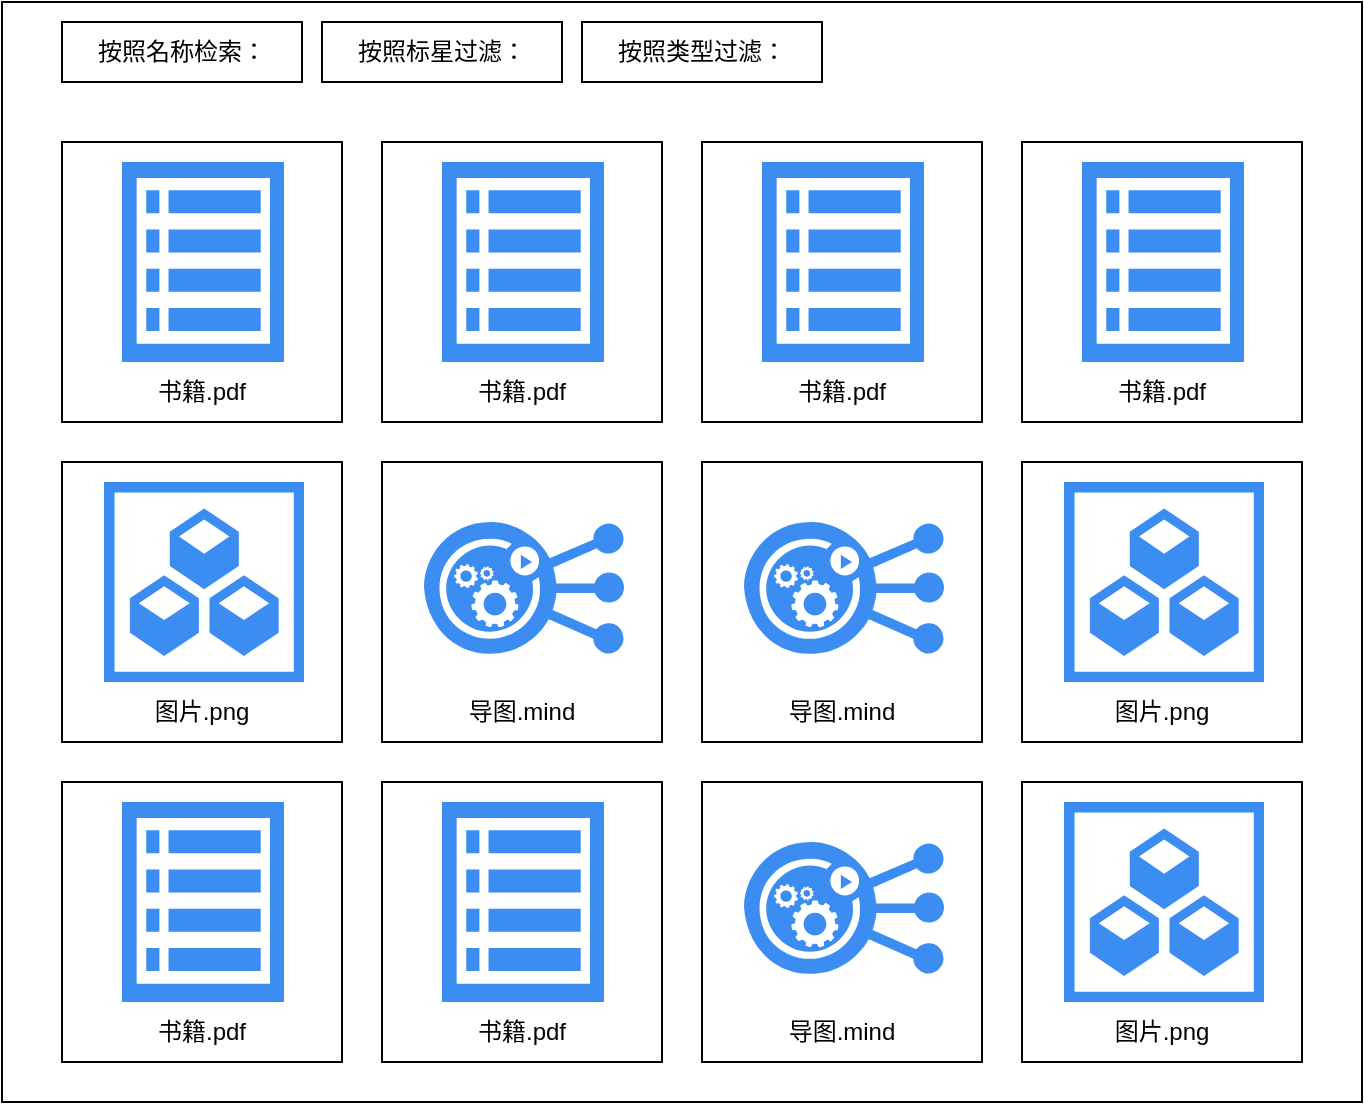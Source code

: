 <mxfile version="20.2.3" type="device"><diagram id="pmds07sQBZ1aNnX2lI2h" name="第 1 页"><mxGraphModel dx="1038" dy="659" grid="0" gridSize="10" guides="1" tooltips="1" connect="1" arrows="1" fold="1" page="0" pageScale="1" pageWidth="827" pageHeight="1169" math="0" shadow="0"><root><mxCell id="0"/><mxCell id="1" parent="0"/><mxCell id="pwKZhdIo592k3HkOGncu-55" value="" style="rounded=0;whiteSpace=wrap;html=1;" vertex="1" parent="1"><mxGeometry x="10" y="50" width="680" height="550" as="geometry"/></mxCell><mxCell id="pwKZhdIo592k3HkOGncu-6" value="" style="group" vertex="1" connectable="0" parent="1"><mxGeometry x="40" y="120" width="140" height="140" as="geometry"/></mxCell><mxCell id="pwKZhdIo592k3HkOGncu-1" value="" style="rounded=0;whiteSpace=wrap;html=1;" vertex="1" parent="pwKZhdIo592k3HkOGncu-6"><mxGeometry width="140" height="140" as="geometry"/></mxCell><mxCell id="pwKZhdIo592k3HkOGncu-2" value="书籍.pdf" style="text;html=1;strokeColor=none;fillColor=none;align=center;verticalAlign=middle;whiteSpace=wrap;rounded=0;" vertex="1" parent="pwKZhdIo592k3HkOGncu-6"><mxGeometry x="30" y="110" width="80" height="30" as="geometry"/></mxCell><mxCell id="pwKZhdIo592k3HkOGncu-5" value="" style="sketch=0;html=1;aspect=fixed;strokeColor=none;shadow=0;align=center;verticalAlign=top;fillColor=#3B8DF1;shape=mxgraph.gcp2.view_list" vertex="1" parent="pwKZhdIo592k3HkOGncu-6"><mxGeometry x="30" y="10" width="81" height="100" as="geometry"/></mxCell><mxCell id="pwKZhdIo592k3HkOGncu-7" value="" style="group" vertex="1" connectable="0" parent="1"><mxGeometry x="200" y="120" width="140" height="140" as="geometry"/></mxCell><mxCell id="pwKZhdIo592k3HkOGncu-8" value="" style="rounded=0;whiteSpace=wrap;html=1;" vertex="1" parent="pwKZhdIo592k3HkOGncu-7"><mxGeometry width="140" height="140" as="geometry"/></mxCell><mxCell id="pwKZhdIo592k3HkOGncu-9" value="书籍.pdf" style="text;html=1;strokeColor=none;fillColor=none;align=center;verticalAlign=middle;whiteSpace=wrap;rounded=0;" vertex="1" parent="pwKZhdIo592k3HkOGncu-7"><mxGeometry x="30" y="110" width="80" height="30" as="geometry"/></mxCell><mxCell id="pwKZhdIo592k3HkOGncu-10" value="" style="sketch=0;html=1;aspect=fixed;strokeColor=none;shadow=0;align=center;verticalAlign=top;fillColor=#3B8DF1;shape=mxgraph.gcp2.view_list" vertex="1" parent="pwKZhdIo592k3HkOGncu-7"><mxGeometry x="30" y="10" width="81" height="100" as="geometry"/></mxCell><mxCell id="pwKZhdIo592k3HkOGncu-12" value="" style="group" vertex="1" connectable="0" parent="1"><mxGeometry x="360" y="120" width="140" height="140" as="geometry"/></mxCell><mxCell id="pwKZhdIo592k3HkOGncu-13" value="" style="rounded=0;whiteSpace=wrap;html=1;" vertex="1" parent="pwKZhdIo592k3HkOGncu-12"><mxGeometry width="140" height="140" as="geometry"/></mxCell><mxCell id="pwKZhdIo592k3HkOGncu-14" value="书籍.pdf" style="text;html=1;strokeColor=none;fillColor=none;align=center;verticalAlign=middle;whiteSpace=wrap;rounded=0;" vertex="1" parent="pwKZhdIo592k3HkOGncu-12"><mxGeometry x="30" y="110" width="80" height="30" as="geometry"/></mxCell><mxCell id="pwKZhdIo592k3HkOGncu-15" value="" style="sketch=0;html=1;aspect=fixed;strokeColor=none;shadow=0;align=center;verticalAlign=top;fillColor=#3B8DF1;shape=mxgraph.gcp2.view_list" vertex="1" parent="pwKZhdIo592k3HkOGncu-12"><mxGeometry x="30" y="10" width="81" height="100" as="geometry"/></mxCell><mxCell id="pwKZhdIo592k3HkOGncu-16" value="" style="group" vertex="1" connectable="0" parent="1"><mxGeometry x="520" y="120" width="140" height="140" as="geometry"/></mxCell><mxCell id="pwKZhdIo592k3HkOGncu-17" value="" style="rounded=0;whiteSpace=wrap;html=1;" vertex="1" parent="pwKZhdIo592k3HkOGncu-16"><mxGeometry width="140" height="140" as="geometry"/></mxCell><mxCell id="pwKZhdIo592k3HkOGncu-18" value="书籍.pdf" style="text;html=1;strokeColor=none;fillColor=none;align=center;verticalAlign=middle;whiteSpace=wrap;rounded=0;" vertex="1" parent="pwKZhdIo592k3HkOGncu-16"><mxGeometry x="30" y="110" width="80" height="30" as="geometry"/></mxCell><mxCell id="pwKZhdIo592k3HkOGncu-19" value="" style="sketch=0;html=1;aspect=fixed;strokeColor=none;shadow=0;align=center;verticalAlign=top;fillColor=#3B8DF1;shape=mxgraph.gcp2.view_list" vertex="1" parent="pwKZhdIo592k3HkOGncu-16"><mxGeometry x="30" y="10" width="81" height="100" as="geometry"/></mxCell><mxCell id="pwKZhdIo592k3HkOGncu-20" value="" style="group" vertex="1" connectable="0" parent="1"><mxGeometry x="40" y="280" width="140" height="140" as="geometry"/></mxCell><mxCell id="pwKZhdIo592k3HkOGncu-21" value="" style="rounded=0;whiteSpace=wrap;html=1;" vertex="1" parent="pwKZhdIo592k3HkOGncu-20"><mxGeometry width="140" height="140" as="geometry"/></mxCell><mxCell id="pwKZhdIo592k3HkOGncu-22" value="图片.png" style="text;html=1;strokeColor=none;fillColor=none;align=center;verticalAlign=middle;whiteSpace=wrap;rounded=0;" vertex="1" parent="pwKZhdIo592k3HkOGncu-20"><mxGeometry x="30" y="110" width="80" height="30" as="geometry"/></mxCell><mxCell id="pwKZhdIo592k3HkOGncu-24" value="" style="sketch=0;html=1;aspect=fixed;strokeColor=none;shadow=0;align=center;verticalAlign=top;fillColor=#3B8DF1;shape=mxgraph.gcp2.repository_3" vertex="1" parent="pwKZhdIo592k3HkOGncu-20"><mxGeometry x="21" y="10" width="100" height="100" as="geometry"/></mxCell><mxCell id="pwKZhdIo592k3HkOGncu-25" value="" style="group" vertex="1" connectable="0" parent="1"><mxGeometry x="200" y="280" width="140" height="140" as="geometry"/></mxCell><mxCell id="pwKZhdIo592k3HkOGncu-26" value="" style="rounded=0;whiteSpace=wrap;html=1;" vertex="1" parent="pwKZhdIo592k3HkOGncu-25"><mxGeometry width="140" height="140" as="geometry"/></mxCell><mxCell id="pwKZhdIo592k3HkOGncu-27" value="导图.mind" style="text;html=1;strokeColor=none;fillColor=none;align=center;verticalAlign=middle;whiteSpace=wrap;rounded=0;" vertex="1" parent="pwKZhdIo592k3HkOGncu-25"><mxGeometry x="30" y="110" width="80" height="30" as="geometry"/></mxCell><mxCell id="pwKZhdIo592k3HkOGncu-29" value="" style="sketch=0;html=1;aspect=fixed;strokeColor=none;shadow=0;align=center;verticalAlign=top;fillColor=#3B8DF1;shape=mxgraph.gcp2.replication_controller_3" vertex="1" parent="pwKZhdIo592k3HkOGncu-25"><mxGeometry x="21" y="30" width="100" height="66" as="geometry"/></mxCell><mxCell id="pwKZhdIo592k3HkOGncu-31" value="" style="group" vertex="1" connectable="0" parent="1"><mxGeometry x="360" y="280" width="140" height="140" as="geometry"/></mxCell><mxCell id="pwKZhdIo592k3HkOGncu-32" value="" style="rounded=0;whiteSpace=wrap;html=1;" vertex="1" parent="pwKZhdIo592k3HkOGncu-31"><mxGeometry width="140" height="140" as="geometry"/></mxCell><mxCell id="pwKZhdIo592k3HkOGncu-33" value="导图.mind" style="text;html=1;strokeColor=none;fillColor=none;align=center;verticalAlign=middle;whiteSpace=wrap;rounded=0;" vertex="1" parent="pwKZhdIo592k3HkOGncu-31"><mxGeometry x="30" y="110" width="80" height="30" as="geometry"/></mxCell><mxCell id="pwKZhdIo592k3HkOGncu-34" value="" style="sketch=0;html=1;aspect=fixed;strokeColor=none;shadow=0;align=center;verticalAlign=top;fillColor=#3B8DF1;shape=mxgraph.gcp2.replication_controller_3" vertex="1" parent="pwKZhdIo592k3HkOGncu-31"><mxGeometry x="21" y="30" width="100" height="66" as="geometry"/></mxCell><mxCell id="pwKZhdIo592k3HkOGncu-35" value="" style="group" vertex="1" connectable="0" parent="1"><mxGeometry x="520" y="280" width="140" height="140" as="geometry"/></mxCell><mxCell id="pwKZhdIo592k3HkOGncu-36" value="" style="rounded=0;whiteSpace=wrap;html=1;" vertex="1" parent="pwKZhdIo592k3HkOGncu-35"><mxGeometry width="140" height="140" as="geometry"/></mxCell><mxCell id="pwKZhdIo592k3HkOGncu-37" value="图片.png" style="text;html=1;strokeColor=none;fillColor=none;align=center;verticalAlign=middle;whiteSpace=wrap;rounded=0;" vertex="1" parent="pwKZhdIo592k3HkOGncu-35"><mxGeometry x="30" y="110" width="80" height="30" as="geometry"/></mxCell><mxCell id="pwKZhdIo592k3HkOGncu-38" value="" style="sketch=0;html=1;aspect=fixed;strokeColor=none;shadow=0;align=center;verticalAlign=top;fillColor=#3B8DF1;shape=mxgraph.gcp2.repository_3" vertex="1" parent="pwKZhdIo592k3HkOGncu-35"><mxGeometry x="21" y="10" width="100" height="100" as="geometry"/></mxCell><mxCell id="pwKZhdIo592k3HkOGncu-39" value="" style="group" vertex="1" connectable="0" parent="1"><mxGeometry x="40" y="440" width="140" height="140" as="geometry"/></mxCell><mxCell id="pwKZhdIo592k3HkOGncu-40" value="" style="rounded=0;whiteSpace=wrap;html=1;" vertex="1" parent="pwKZhdIo592k3HkOGncu-39"><mxGeometry width="140" height="140" as="geometry"/></mxCell><mxCell id="pwKZhdIo592k3HkOGncu-41" value="书籍.pdf" style="text;html=1;strokeColor=none;fillColor=none;align=center;verticalAlign=middle;whiteSpace=wrap;rounded=0;" vertex="1" parent="pwKZhdIo592k3HkOGncu-39"><mxGeometry x="30" y="110" width="80" height="30" as="geometry"/></mxCell><mxCell id="pwKZhdIo592k3HkOGncu-42" value="" style="sketch=0;html=1;aspect=fixed;strokeColor=none;shadow=0;align=center;verticalAlign=top;fillColor=#3B8DF1;shape=mxgraph.gcp2.view_list" vertex="1" parent="pwKZhdIo592k3HkOGncu-39"><mxGeometry x="30" y="10" width="81" height="100" as="geometry"/></mxCell><mxCell id="pwKZhdIo592k3HkOGncu-43" value="" style="group" vertex="1" connectable="0" parent="1"><mxGeometry x="200" y="440" width="140" height="140" as="geometry"/></mxCell><mxCell id="pwKZhdIo592k3HkOGncu-44" value="" style="rounded=0;whiteSpace=wrap;html=1;" vertex="1" parent="pwKZhdIo592k3HkOGncu-43"><mxGeometry width="140" height="140" as="geometry"/></mxCell><mxCell id="pwKZhdIo592k3HkOGncu-45" value="书籍.pdf" style="text;html=1;strokeColor=none;fillColor=none;align=center;verticalAlign=middle;whiteSpace=wrap;rounded=0;" vertex="1" parent="pwKZhdIo592k3HkOGncu-43"><mxGeometry x="30" y="110" width="80" height="30" as="geometry"/></mxCell><mxCell id="pwKZhdIo592k3HkOGncu-46" value="" style="sketch=0;html=1;aspect=fixed;strokeColor=none;shadow=0;align=center;verticalAlign=top;fillColor=#3B8DF1;shape=mxgraph.gcp2.view_list" vertex="1" parent="pwKZhdIo592k3HkOGncu-43"><mxGeometry x="30" y="10" width="81" height="100" as="geometry"/></mxCell><mxCell id="pwKZhdIo592k3HkOGncu-47" value="" style="group" vertex="1" connectable="0" parent="1"><mxGeometry x="360" y="440" width="140" height="140" as="geometry"/></mxCell><mxCell id="pwKZhdIo592k3HkOGncu-48" value="" style="rounded=0;whiteSpace=wrap;html=1;" vertex="1" parent="pwKZhdIo592k3HkOGncu-47"><mxGeometry width="140" height="140" as="geometry"/></mxCell><mxCell id="pwKZhdIo592k3HkOGncu-49" value="导图.mind" style="text;html=1;strokeColor=none;fillColor=none;align=center;verticalAlign=middle;whiteSpace=wrap;rounded=0;" vertex="1" parent="pwKZhdIo592k3HkOGncu-47"><mxGeometry x="30" y="110" width="80" height="30" as="geometry"/></mxCell><mxCell id="pwKZhdIo592k3HkOGncu-50" value="" style="sketch=0;html=1;aspect=fixed;strokeColor=none;shadow=0;align=center;verticalAlign=top;fillColor=#3B8DF1;shape=mxgraph.gcp2.replication_controller_3" vertex="1" parent="pwKZhdIo592k3HkOGncu-47"><mxGeometry x="21" y="30" width="100" height="66" as="geometry"/></mxCell><mxCell id="pwKZhdIo592k3HkOGncu-51" value="" style="group" vertex="1" connectable="0" parent="1"><mxGeometry x="520" y="440" width="140" height="140" as="geometry"/></mxCell><mxCell id="pwKZhdIo592k3HkOGncu-52" value="" style="rounded=0;whiteSpace=wrap;html=1;" vertex="1" parent="pwKZhdIo592k3HkOGncu-51"><mxGeometry width="140" height="140" as="geometry"/></mxCell><mxCell id="pwKZhdIo592k3HkOGncu-53" value="图片.png" style="text;html=1;strokeColor=none;fillColor=none;align=center;verticalAlign=middle;whiteSpace=wrap;rounded=0;" vertex="1" parent="pwKZhdIo592k3HkOGncu-51"><mxGeometry x="30" y="110" width="80" height="30" as="geometry"/></mxCell><mxCell id="pwKZhdIo592k3HkOGncu-54" value="" style="sketch=0;html=1;aspect=fixed;strokeColor=none;shadow=0;align=center;verticalAlign=top;fillColor=#3B8DF1;shape=mxgraph.gcp2.repository_3" vertex="1" parent="pwKZhdIo592k3HkOGncu-51"><mxGeometry x="21" y="10" width="100" height="100" as="geometry"/></mxCell><mxCell id="pwKZhdIo592k3HkOGncu-56" value="按照名称检索：" style="rounded=0;whiteSpace=wrap;html=1;" vertex="1" parent="1"><mxGeometry x="40" y="60" width="120" height="30" as="geometry"/></mxCell><mxCell id="pwKZhdIo592k3HkOGncu-57" value="按照标星过滤：" style="rounded=0;whiteSpace=wrap;html=1;" vertex="1" parent="1"><mxGeometry x="170" y="60" width="120" height="30" as="geometry"/></mxCell><mxCell id="pwKZhdIo592k3HkOGncu-58" value="按照类型过滤：" style="rounded=0;whiteSpace=wrap;html=1;" vertex="1" parent="1"><mxGeometry x="300" y="60" width="120" height="30" as="geometry"/></mxCell></root></mxGraphModel></diagram></mxfile>